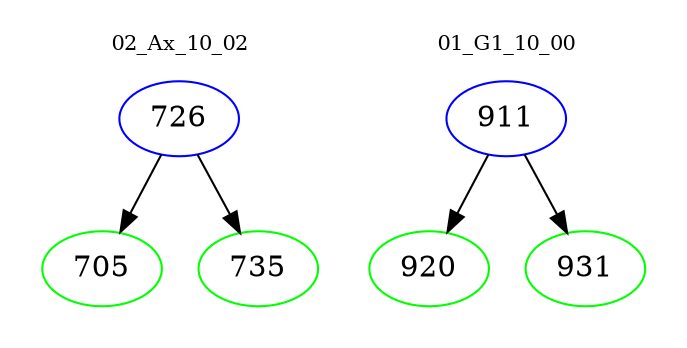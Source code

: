 digraph{
subgraph cluster_0 {
color = white
label = "02_Ax_10_02";
fontsize=10;
T0_726 [label="726", color="blue"]
T0_726 -> T0_705 [color="black"]
T0_705 [label="705", color="green"]
T0_726 -> T0_735 [color="black"]
T0_735 [label="735", color="green"]
}
subgraph cluster_1 {
color = white
label = "01_G1_10_00";
fontsize=10;
T1_911 [label="911", color="blue"]
T1_911 -> T1_920 [color="black"]
T1_920 [label="920", color="green"]
T1_911 -> T1_931 [color="black"]
T1_931 [label="931", color="green"]
}
}
